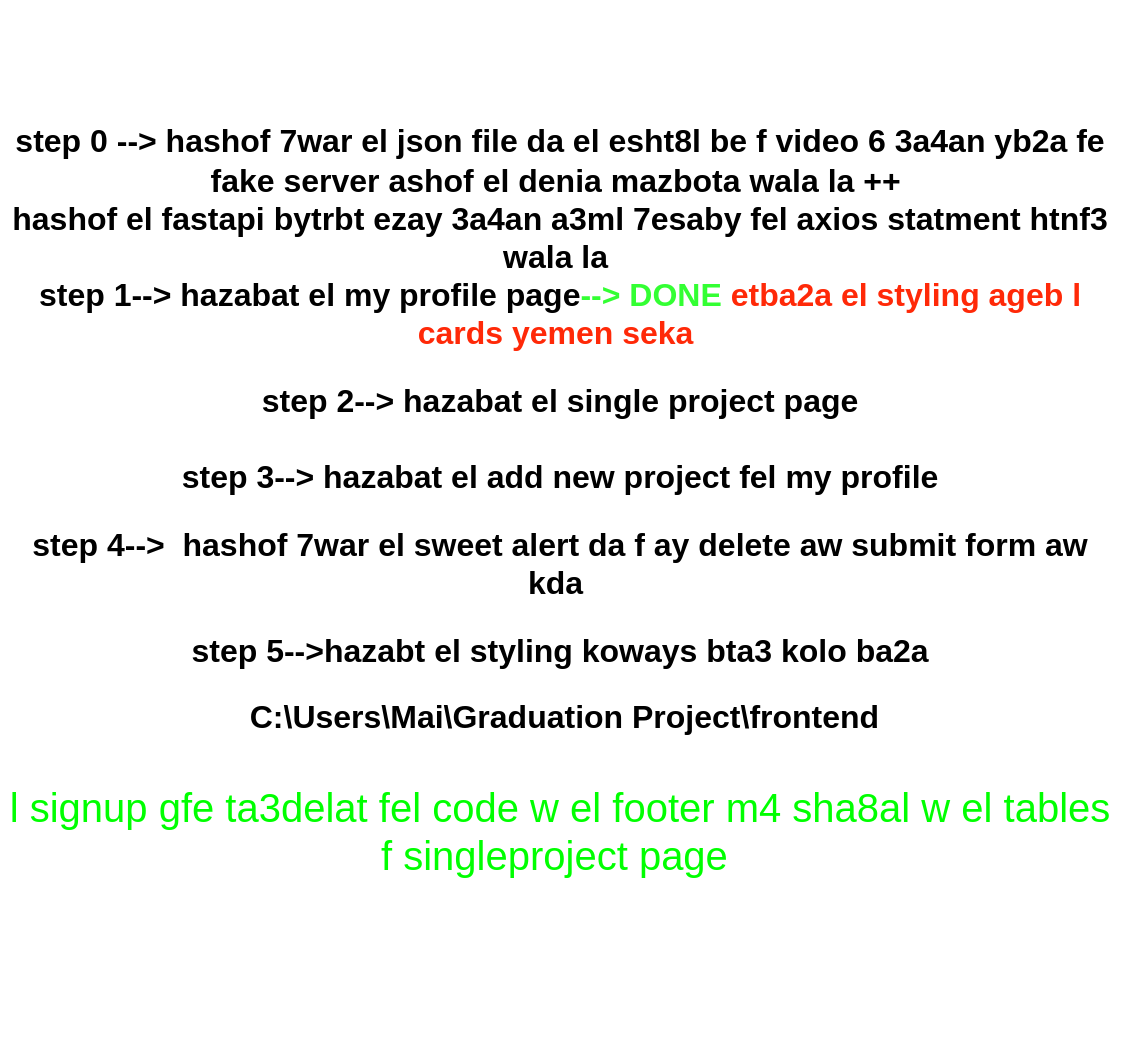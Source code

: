 <mxfile>
    <diagram id="kZdGCUTgBFOBkM-bZj2W" name="Page-1">
        <mxGraphModel dx="832" dy="308" grid="1" gridSize="10" guides="1" tooltips="1" connect="1" arrows="1" fold="1" page="1" pageScale="1" pageWidth="850" pageHeight="1100" math="0" shadow="0">
            <root>
                <mxCell id="0"/>
                <mxCell id="1" parent="0"/>
                <mxCell id="2" value="&lt;b style=&quot;font-size: 16px;&quot;&gt;step 0 --&amp;gt; hashof 7war el json file da el esht8l be f video 6 3a4an yb2a fe fake server ashof el denia mazbota wala la ++&amp;nbsp;&lt;/b&gt;&lt;br&gt;&lt;b style=&quot;font-size: 16px;&quot;&gt;hashof el fastapi bytrbt ezay 3a4an a3ml 7esaby fel axios statment htnf3 wala la&amp;nbsp;&lt;/b&gt;&lt;br&gt;&lt;b style=&quot;font-size: 16px;&quot;&gt;step 1--&amp;gt; hazabat el my profile page&lt;font color=&quot;#33ff33&quot;&gt;--&amp;gt; DONE &lt;/font&gt;&lt;font color=&quot;#ff2908&quot;&gt;etba2a el styling ageb l cards yemen seka&lt;/font&gt;&amp;nbsp;&lt;/b&gt;&lt;br&gt;&lt;br&gt;&lt;b style=&quot;font-size: 16px;&quot;&gt;step 2--&amp;gt; hazabat el single project page&lt;/b&gt;&lt;br&gt;&lt;b style=&quot;font-size: 16px;&quot;&gt;&amp;nbsp;&lt;/b&gt;&lt;br&gt;&lt;b style=&quot;font-size: 16px;&quot;&gt;step 3--&amp;gt; hazabat el add new project fel my profile&lt;/b&gt;&lt;br&gt;&lt;br&gt;&lt;b style=&quot;font-size: 16px;&quot;&gt;step 4--&amp;gt;&amp;nbsp; hashof 7war el sweet alert da f ay delete aw submit form aw kda&amp;nbsp;&lt;/b&gt;&lt;br&gt;&lt;br&gt;&lt;b style=&quot;font-size: 16px;&quot;&gt;step 5--&amp;gt;hazabt el styling koways bta3 kolo ba2a&lt;br&gt;&lt;/b&gt;&lt;br&gt;&lt;b style=&quot;font-size: 16px;&quot;&gt;&amp;nbsp;&lt;/b&gt;&lt;span style=&quot;font-size: 16px;&quot;&gt;&lt;b&gt;C:\Users\Mai\Graduation Project\frontend&lt;br&gt;&lt;/b&gt;&lt;/span&gt;&lt;font color=&quot;#00ff00&quot; style=&quot;font-size: 20px;&quot;&gt;&lt;br&gt;l signup gfe ta3delat fel code w el footer m4 sha8al w el tables f singleproject page&amp;nbsp;&lt;/font&gt;&lt;br&gt;&lt;b style=&quot;font-size: 16px;&quot;&gt;&amp;nbsp;&amp;nbsp;&lt;/b&gt;" style="text;strokeColor=none;align=center;fillColor=none;html=1;verticalAlign=middle;whiteSpace=wrap;rounded=0;" parent="1" vertex="1">
                    <mxGeometry x="50" y="10" width="560" height="520" as="geometry"/>
                </mxCell>
            </root>
        </mxGraphModel>
    </diagram>
</mxfile>